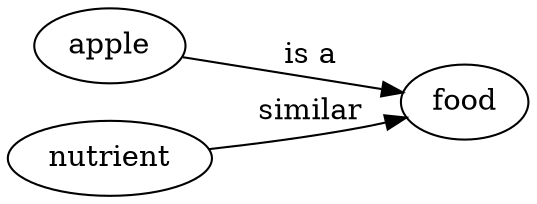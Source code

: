 digraph {
	graph [rankdir=LR];
	apple -> food[label=" is a"];
	nutrient -> food[label=" similar"];
}
